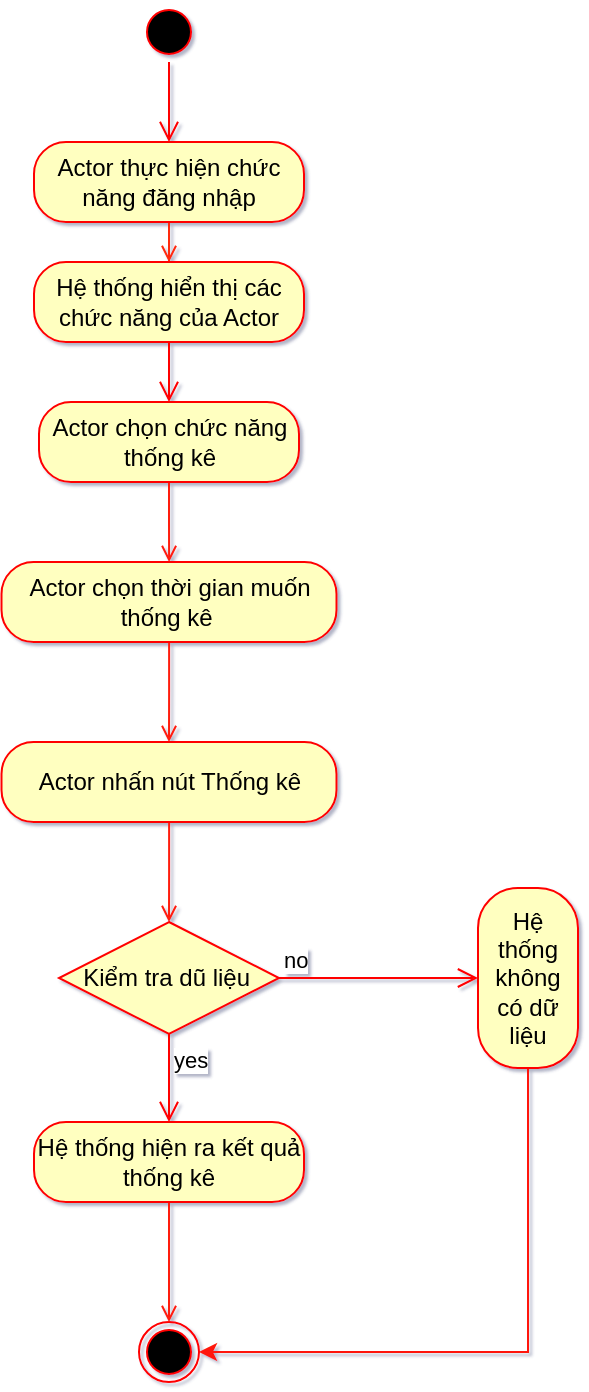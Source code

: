 <mxfile version="15.4.0" type="device"><diagram id="IzBVDzQ5ScAN4I75hO9y" name="Page-1"><mxGraphModel dx="1086" dy="806" grid="0" gridSize="10" guides="1" tooltips="1" connect="1" arrows="1" fold="1" page="0" pageScale="1" pageWidth="850" pageHeight="1100" math="0" shadow="1"><root><mxCell id="0"/><mxCell id="1" parent="0"/><mxCell id="ilnjDbBubttJ3hLJUhHu-1" value="" style="ellipse;html=1;shape=startState;fillColor=#000000;strokeColor=#ff0000;" parent="1" vertex="1"><mxGeometry x="382.5" y="90" width="30" height="30" as="geometry"/></mxCell><mxCell id="ilnjDbBubttJ3hLJUhHu-2" value="" style="edgeStyle=orthogonalEdgeStyle;html=1;verticalAlign=bottom;endArrow=open;endSize=8;strokeColor=#ff0000;rounded=0;" parent="1" source="ilnjDbBubttJ3hLJUhHu-1" edge="1"><mxGeometry relative="1" as="geometry"><mxPoint x="397.5" y="160" as="targetPoint"/></mxGeometry></mxCell><mxCell id="ilnjDbBubttJ3hLJUhHu-3" style="edgeStyle=orthogonalEdgeStyle;rounded=0;orthogonalLoop=1;jettySize=auto;html=1;entryX=0.5;entryY=0;entryDx=0;entryDy=0;endArrow=open;endFill=0;strokeColor=#FF2908;" parent="1" source="ilnjDbBubttJ3hLJUhHu-4" target="ilnjDbBubttJ3hLJUhHu-5" edge="1"><mxGeometry relative="1" as="geometry"/></mxCell><mxCell id="ilnjDbBubttJ3hLJUhHu-4" value="Actor thực hiện chức năng đăng nhập" style="rounded=1;whiteSpace=wrap;html=1;arcSize=40;fontColor=#000000;fillColor=#ffffc0;strokeColor=#ff0000;" parent="1" vertex="1"><mxGeometry x="330" y="160" width="135" height="40" as="geometry"/></mxCell><mxCell id="ilnjDbBubttJ3hLJUhHu-5" value="Hệ thống hiển thị các chức năng của Actor" style="rounded=1;whiteSpace=wrap;html=1;arcSize=40;fontColor=#000000;fillColor=#ffffc0;strokeColor=#ff0000;" parent="1" vertex="1"><mxGeometry x="330" y="220" width="135" height="40" as="geometry"/></mxCell><mxCell id="ilnjDbBubttJ3hLJUhHu-6" value="" style="edgeStyle=orthogonalEdgeStyle;html=1;verticalAlign=bottom;endArrow=open;endSize=8;strokeColor=#ff0000;rounded=0;entryX=0.5;entryY=0;entryDx=0;entryDy=0;" parent="1" source="ilnjDbBubttJ3hLJUhHu-5" target="ilnjDbBubttJ3hLJUhHu-7" edge="1"><mxGeometry relative="1" as="geometry"><mxPoint x="397.5" y="380" as="targetPoint"/></mxGeometry></mxCell><mxCell id="ilnjDbBubttJ3hLJUhHu-10" style="edgeStyle=orthogonalEdgeStyle;rounded=0;orthogonalLoop=1;jettySize=auto;html=1;strokeColor=#FF1D0D;endArrow=open;endFill=0;" parent="1" source="ilnjDbBubttJ3hLJUhHu-7" target="ilnjDbBubttJ3hLJUhHu-9" edge="1"><mxGeometry relative="1" as="geometry"/></mxCell><mxCell id="ilnjDbBubttJ3hLJUhHu-7" value="Actor chọn chức năng&lt;br&gt;thống kê" style="rounded=1;whiteSpace=wrap;html=1;arcSize=40;fontColor=#000000;fillColor=#ffffc0;strokeColor=#ff0000;" parent="1" vertex="1"><mxGeometry x="332.5" y="290" width="130" height="40" as="geometry"/></mxCell><mxCell id="ilnjDbBubttJ3hLJUhHu-8" value="" style="ellipse;html=1;shape=endState;fillColor=#000000;strokeColor=#ff0000;" parent="1" vertex="1"><mxGeometry x="382.5" y="750" width="30" height="30" as="geometry"/></mxCell><mxCell id="ilnjDbBubttJ3hLJUhHu-18" style="edgeStyle=orthogonalEdgeStyle;rounded=0;orthogonalLoop=1;jettySize=auto;html=1;entryX=0.5;entryY=0;entryDx=0;entryDy=0;endArrow=open;endFill=0;strokeColor=#FF1D0D;" parent="1" source="ilnjDbBubttJ3hLJUhHu-9" target="ilnjDbBubttJ3hLJUhHu-11" edge="1"><mxGeometry relative="1" as="geometry"/></mxCell><mxCell id="ilnjDbBubttJ3hLJUhHu-9" value="Actor chọn thời gian muốn thống kê&amp;nbsp;" style="rounded=1;whiteSpace=wrap;html=1;arcSize=40;fontColor=#000000;fillColor=#ffffc0;strokeColor=#ff0000;" parent="1" vertex="1"><mxGeometry x="313.75" y="370" width="167.5" height="40" as="geometry"/></mxCell><mxCell id="ilnjDbBubttJ3hLJUhHu-19" style="edgeStyle=orthogonalEdgeStyle;rounded=0;orthogonalLoop=1;jettySize=auto;html=1;entryX=0.5;entryY=0;entryDx=0;entryDy=0;endArrow=open;endFill=0;strokeColor=#FF1D0D;" parent="1" source="ilnjDbBubttJ3hLJUhHu-11" target="ilnjDbBubttJ3hLJUhHu-14" edge="1"><mxGeometry relative="1" as="geometry"/></mxCell><mxCell id="ilnjDbBubttJ3hLJUhHu-11" value="Actor nhấn nút Thống kê" style="rounded=1;whiteSpace=wrap;html=1;arcSize=40;fontColor=#000000;fillColor=#ffffc0;strokeColor=#ff0000;" parent="1" vertex="1"><mxGeometry x="313.75" y="460" width="167.5" height="40" as="geometry"/></mxCell><mxCell id="ilnjDbBubttJ3hLJUhHu-14" value="Kiểm tra dũ liệu&amp;nbsp;" style="rhombus;whiteSpace=wrap;html=1;fillColor=#ffffc0;strokeColor=#ff0000;" parent="1" vertex="1"><mxGeometry x="342.5" y="550" width="110" height="56" as="geometry"/></mxCell><mxCell id="ilnjDbBubttJ3hLJUhHu-15" value="no" style="edgeStyle=orthogonalEdgeStyle;html=1;align=left;verticalAlign=bottom;endArrow=open;endSize=8;strokeColor=#ff0000;rounded=0;entryX=0;entryY=0.5;entryDx=0;entryDy=0;" parent="1" source="ilnjDbBubttJ3hLJUhHu-14" edge="1" target="ilnjDbBubttJ3hLJUhHu-20"><mxGeometry x="-1" relative="1" as="geometry"><mxPoint x="550" y="495" as="targetPoint"/></mxGeometry></mxCell><mxCell id="ilnjDbBubttJ3hLJUhHu-16" value="yes" style="edgeStyle=orthogonalEdgeStyle;html=1;align=left;verticalAlign=top;endArrow=open;endSize=8;strokeColor=#ff0000;rounded=0;entryX=0.5;entryY=0;entryDx=0;entryDy=0;" parent="1" source="ilnjDbBubttJ3hLJUhHu-14" target="ilnjDbBubttJ3hLJUhHu-22" edge="1"><mxGeometry x="-1" relative="1" as="geometry"><mxPoint x="400" y="650" as="targetPoint"/></mxGeometry></mxCell><mxCell id="GjNTPeJ8NkPKPeMJBjHy-1" style="edgeStyle=orthogonalEdgeStyle;rounded=0;orthogonalLoop=1;jettySize=auto;html=1;entryX=1;entryY=0.5;entryDx=0;entryDy=0;exitX=0.5;exitY=1;exitDx=0;exitDy=0;strokeColor=#FF1808;" edge="1" parent="1" source="ilnjDbBubttJ3hLJUhHu-20" target="ilnjDbBubttJ3hLJUhHu-8"><mxGeometry relative="1" as="geometry"><Array as="points"><mxPoint x="577" y="765"/></Array></mxGeometry></mxCell><mxCell id="ilnjDbBubttJ3hLJUhHu-20" value="Hệ thống không có dữ liệu" style="rounded=1;whiteSpace=wrap;html=1;arcSize=40;fontColor=#000000;fillColor=#ffffc0;strokeColor=#ff0000;" parent="1" vertex="1"><mxGeometry x="552" y="533" width="50" height="90" as="geometry"/></mxCell><mxCell id="ilnjDbBubttJ3hLJUhHu-23" style="edgeStyle=orthogonalEdgeStyle;rounded=0;orthogonalLoop=1;jettySize=auto;html=1;entryX=0.5;entryY=0;entryDx=0;entryDy=0;endArrow=open;endFill=0;strokeColor=#FF1D0D;" parent="1" source="ilnjDbBubttJ3hLJUhHu-22" target="ilnjDbBubttJ3hLJUhHu-8" edge="1"><mxGeometry relative="1" as="geometry"/></mxCell><mxCell id="ilnjDbBubttJ3hLJUhHu-22" value="Hệ thống hiện ra kết quả thống kê" style="rounded=1;whiteSpace=wrap;html=1;arcSize=40;fontColor=#000000;fillColor=#ffffc0;strokeColor=#ff0000;" parent="1" vertex="1"><mxGeometry x="330" y="650" width="135" height="40" as="geometry"/></mxCell></root></mxGraphModel></diagram></mxfile>